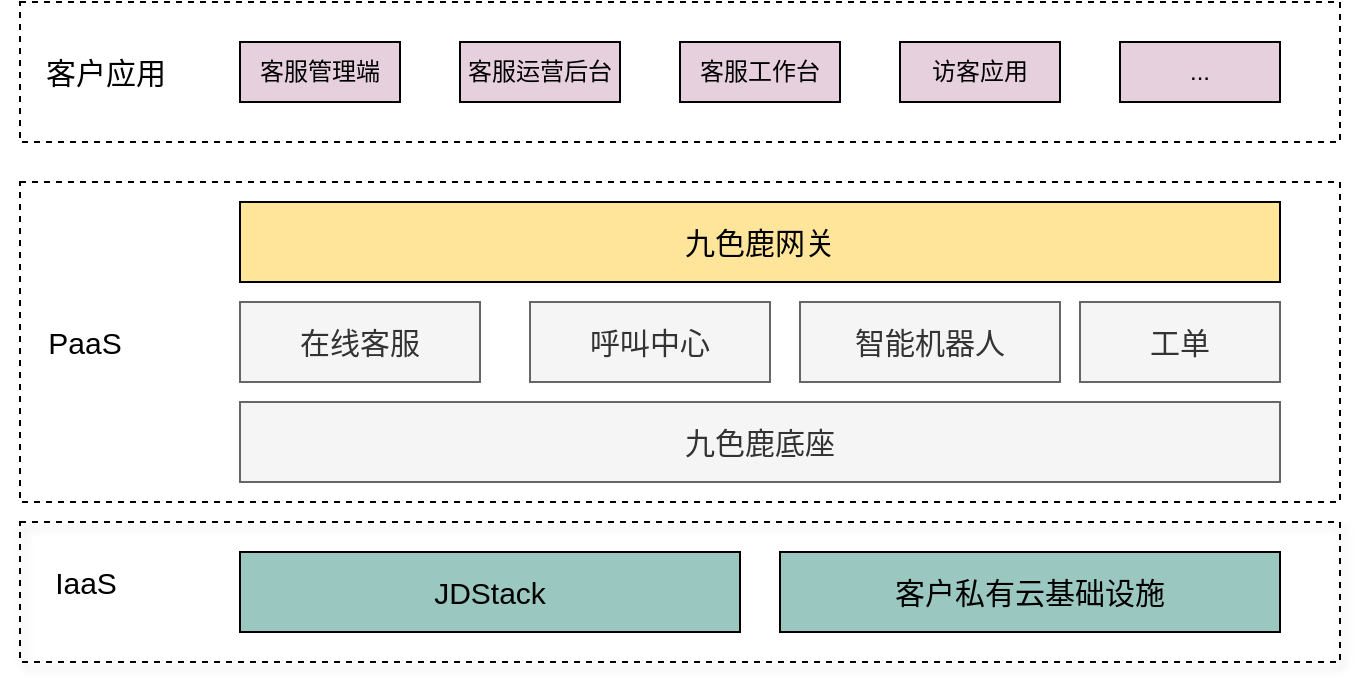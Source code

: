 <mxfile version="13.8.5" type="github">
  <diagram id="07fea595-8f29-1299-0266-81d95cde20df" name="Page-1">
    <mxGraphModel dx="1426" dy="713" grid="1" gridSize="10" guides="1" tooltips="1" connect="1" arrows="1" fold="1" page="1" pageScale="1" pageWidth="1169" pageHeight="827" background="#ffffff" math="0" shadow="0">
      <root>
        <mxCell id="0" />
        <mxCell id="1" parent="0" />
        <mxCell id="_mXgGyObjbw_ubh1zkck-43" value="" style="rounded=0;whiteSpace=wrap;html=1;shadow=1;dashed=1;fillColor=none;" parent="1" vertex="1">
          <mxGeometry x="210" y="420" width="660" height="70" as="geometry" />
        </mxCell>
        <mxCell id="_mXgGyObjbw_ubh1zkck-33" value="" style="rounded=0;whiteSpace=wrap;html=1;dashed=1;fillColor=none;" parent="1" vertex="1">
          <mxGeometry x="210" y="250" width="660" height="160" as="geometry" />
        </mxCell>
        <mxCell id="_mXgGyObjbw_ubh1zkck-7" value="" style="rounded=0;whiteSpace=wrap;html=1;dashed=1;fillColor=none;" parent="1" vertex="1">
          <mxGeometry x="210" y="160" width="660" height="70" as="geometry" />
        </mxCell>
        <mxCell id="_mXgGyObjbw_ubh1zkck-1" value="&lt;font style=&quot;font-size: 15px&quot;&gt;九色鹿底座&lt;/font&gt;" style="rounded=0;whiteSpace=wrap;html=1;fillColor=#f5f5f5;strokeColor=#666666;fontColor=#333333;" parent="1" vertex="1">
          <mxGeometry x="320" y="360" width="520" height="40" as="geometry" />
        </mxCell>
        <mxCell id="_mXgGyObjbw_ubh1zkck-2" value="客服管理端" style="rounded=0;whiteSpace=wrap;html=1;shadow=0;fillColor=#E6D0DE;" parent="1" vertex="1">
          <mxGeometry x="320" y="180" width="80" height="30" as="geometry" />
        </mxCell>
        <mxCell id="_mXgGyObjbw_ubh1zkck-3" value="客服运营后台" style="rounded=0;whiteSpace=wrap;html=1;shadow=0;fillColor=#E6D0DE;" parent="1" vertex="1">
          <mxGeometry x="430" y="180" width="80" height="30" as="geometry" />
        </mxCell>
        <mxCell id="_mXgGyObjbw_ubh1zkck-5" value="客服工作台" style="rounded=0;whiteSpace=wrap;html=1;shadow=0;fillColor=#E6D0DE;" parent="1" vertex="1">
          <mxGeometry x="540" y="180" width="80" height="30" as="geometry" />
        </mxCell>
        <mxCell id="_mXgGyObjbw_ubh1zkck-6" value="访客应用" style="rounded=0;whiteSpace=wrap;html=1;shadow=0;fillColor=#E6D0DE;" parent="1" vertex="1">
          <mxGeometry x="650" y="180" width="80" height="30" as="geometry" />
        </mxCell>
        <mxCell id="_mXgGyObjbw_ubh1zkck-8" value="&lt;font style=&quot;font-size: 15px&quot;&gt;JDStack&lt;/font&gt;" style="rounded=0;whiteSpace=wrap;html=1;fillColor=#9AC7BF;" parent="1" vertex="1">
          <mxGeometry x="320" y="435" width="250" height="40" as="geometry" />
        </mxCell>
        <mxCell id="_mXgGyObjbw_ubh1zkck-11" value="&lt;font style=&quot;font-size: 15px&quot;&gt;客户应用&lt;/font&gt;" style="text;html=1;strokeColor=none;fillColor=none;align=center;verticalAlign=middle;whiteSpace=wrap;rounded=0;dashed=1;" parent="1" vertex="1">
          <mxGeometry x="207.5" y="195" width="90" as="geometry" />
        </mxCell>
        <mxCell id="_mXgGyObjbw_ubh1zkck-12" value="&lt;font style=&quot;font-size: 15px&quot;&gt;IaaS&lt;/font&gt;" style="text;html=1;strokeColor=none;fillColor=none;align=center;verticalAlign=middle;whiteSpace=wrap;rounded=0;dashed=1;" parent="1" vertex="1">
          <mxGeometry x="222.5" y="440" width="40" height="20" as="geometry" />
        </mxCell>
        <mxCell id="_mXgGyObjbw_ubh1zkck-13" value="&lt;font style=&quot;font-size: 15px&quot;&gt;PaaS&lt;/font&gt;" style="text;html=1;strokeColor=none;fillColor=none;align=center;verticalAlign=middle;whiteSpace=wrap;rounded=0;dashed=1;" parent="1" vertex="1">
          <mxGeometry x="200" y="320" width="85" height="20" as="geometry" />
        </mxCell>
        <mxCell id="_mXgGyObjbw_ubh1zkck-16" value="&lt;font style=&quot;font-size: 15px&quot;&gt;在线客服&lt;/font&gt;" style="rounded=0;whiteSpace=wrap;html=1;fillColor=#f5f5f5;strokeColor=#666666;fontColor=#333333;" parent="1" vertex="1">
          <mxGeometry x="320" y="310" width="120" height="40" as="geometry" />
        </mxCell>
        <mxCell id="_mXgGyObjbw_ubh1zkck-35" value="&lt;font style=&quot;font-size: 15px&quot;&gt;呼叫中心&lt;/font&gt;" style="rounded=0;whiteSpace=wrap;html=1;fillColor=#f5f5f5;strokeColor=#666666;fontColor=#333333;" parent="1" vertex="1">
          <mxGeometry x="465" y="310" width="120" height="40" as="geometry" />
        </mxCell>
        <mxCell id="_mXgGyObjbw_ubh1zkck-36" value="&lt;font style=&quot;font-size: 15px&quot;&gt;智能机器人&lt;/font&gt;" style="rounded=0;whiteSpace=wrap;html=1;fillColor=#f5f5f5;strokeColor=#666666;fontColor=#333333;" parent="1" vertex="1">
          <mxGeometry x="600" y="310" width="130" height="40" as="geometry" />
        </mxCell>
        <mxCell id="_mXgGyObjbw_ubh1zkck-39" value="..." style="rounded=0;whiteSpace=wrap;html=1;shadow=0;fillColor=#E6D0DE;" parent="1" vertex="1">
          <mxGeometry x="760" y="180" width="80" height="30" as="geometry" />
        </mxCell>
        <mxCell id="_mXgGyObjbw_ubh1zkck-40" value="&lt;font style=&quot;font-size: 15px&quot;&gt;九色鹿网关&lt;/font&gt;" style="rounded=0;whiteSpace=wrap;html=1;fillColor=#FFE599;" parent="1" vertex="1">
          <mxGeometry x="320" y="260" width="520" height="40" as="geometry" />
        </mxCell>
        <mxCell id="_mXgGyObjbw_ubh1zkck-41" value="&lt;font style=&quot;font-size: 15px&quot;&gt;工单&lt;/font&gt;" style="rounded=0;whiteSpace=wrap;html=1;fillColor=#f5f5f5;strokeColor=#666666;fontColor=#333333;" parent="1" vertex="1">
          <mxGeometry x="740" y="310" width="100" height="40" as="geometry" />
        </mxCell>
        <mxCell id="u6dY8Qh8OFB8ui-Qbncq-2" value="&lt;font style=&quot;font-size: 15px&quot;&gt;客户私有云基础设施&lt;/font&gt;" style="rounded=0;whiteSpace=wrap;html=1;fillColor=#9AC7BF;" vertex="1" parent="1">
          <mxGeometry x="590" y="435" width="250" height="40" as="geometry" />
        </mxCell>
      </root>
    </mxGraphModel>
  </diagram>
</mxfile>
